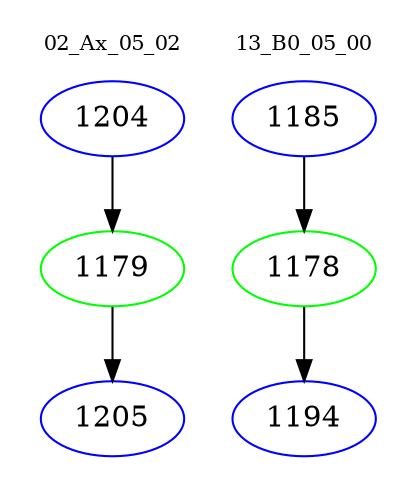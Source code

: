digraph{
subgraph cluster_0 {
color = white
label = "02_Ax_05_02";
fontsize=10;
T0_1204 [label="1204", color="blue"]
T0_1204 -> T0_1179 [color="black"]
T0_1179 [label="1179", color="green"]
T0_1179 -> T0_1205 [color="black"]
T0_1205 [label="1205", color="blue"]
}
subgraph cluster_1 {
color = white
label = "13_B0_05_00";
fontsize=10;
T1_1185 [label="1185", color="blue"]
T1_1185 -> T1_1178 [color="black"]
T1_1178 [label="1178", color="green"]
T1_1178 -> T1_1194 [color="black"]
T1_1194 [label="1194", color="blue"]
}
}
